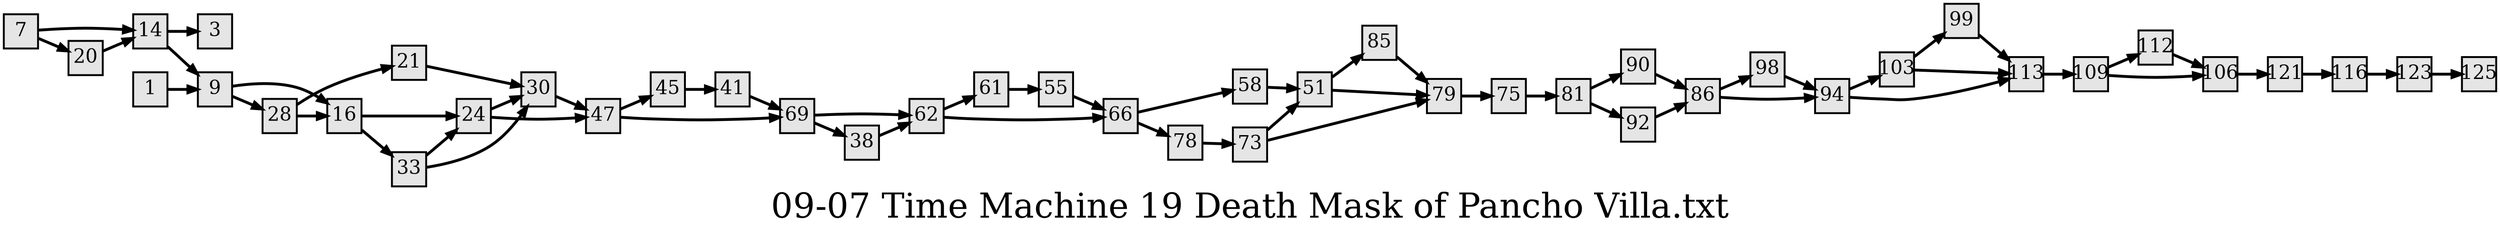 digraph g{
  graph [ label="09-07 Time Machine 19 Death Mask of Pancho Villa.txt" rankdir=LR, ordering=out, fontsize=36, nodesep="0.35", ranksep="0.45"];
  node  [shape=rect, penwidth=2, fontsize=20, style=filled, fillcolor=grey90, margin="0,0", labelfloat=true, regular=true, fixedsize=true];
  edge  [labelfloat=true, penwidth=3, fontsize=12];

  1 -> 9;
  7 -> 14;
  7 -> 20;
  9 -> 16;
  9 -> 28;
  14 -> 3;
  14 -> 9;
  16 -> 24;
  16 -> 33;
  20 -> 14;
  21 -> 30;
  24 -> 30;
  24 -> 47;
  28 -> 21;
  28 -> 16;
  30 -> 47;
  33 -> 24;
  33 -> 30;
  38 -> 62;
  41 -> 69;
  45 -> 41;
  47 -> 45;
  47 -> 69;
  51 -> 85;
  51 -> 79;
  55 -> 66;
  58 -> 51;
  61 -> 55;
  62 -> 61;
  62 -> 66;
  66 -> 58;
  66 -> 78;
  69 -> 62;
  69 -> 38;
  73 -> 51;
  73 -> 79;
  75 -> 81;
  78 -> 73;
  79 -> 75;
  81 -> 90;
  81 -> 92;
  85 -> 79;
  86 -> 98;
  86 -> 94;
  90 -> 86;
  92 -> 86;
  94 -> 103;
  94 -> 113;
  98 -> 94;
  99 -> 113;
  103 -> 99;
  103 -> 113;
  106 -> 121;
  109 -> 112;
  109 -> 106;
  112 -> 106;
  113 -> 109;
  116 -> 123;
  121 -> 116;
  123 -> 125;
}

